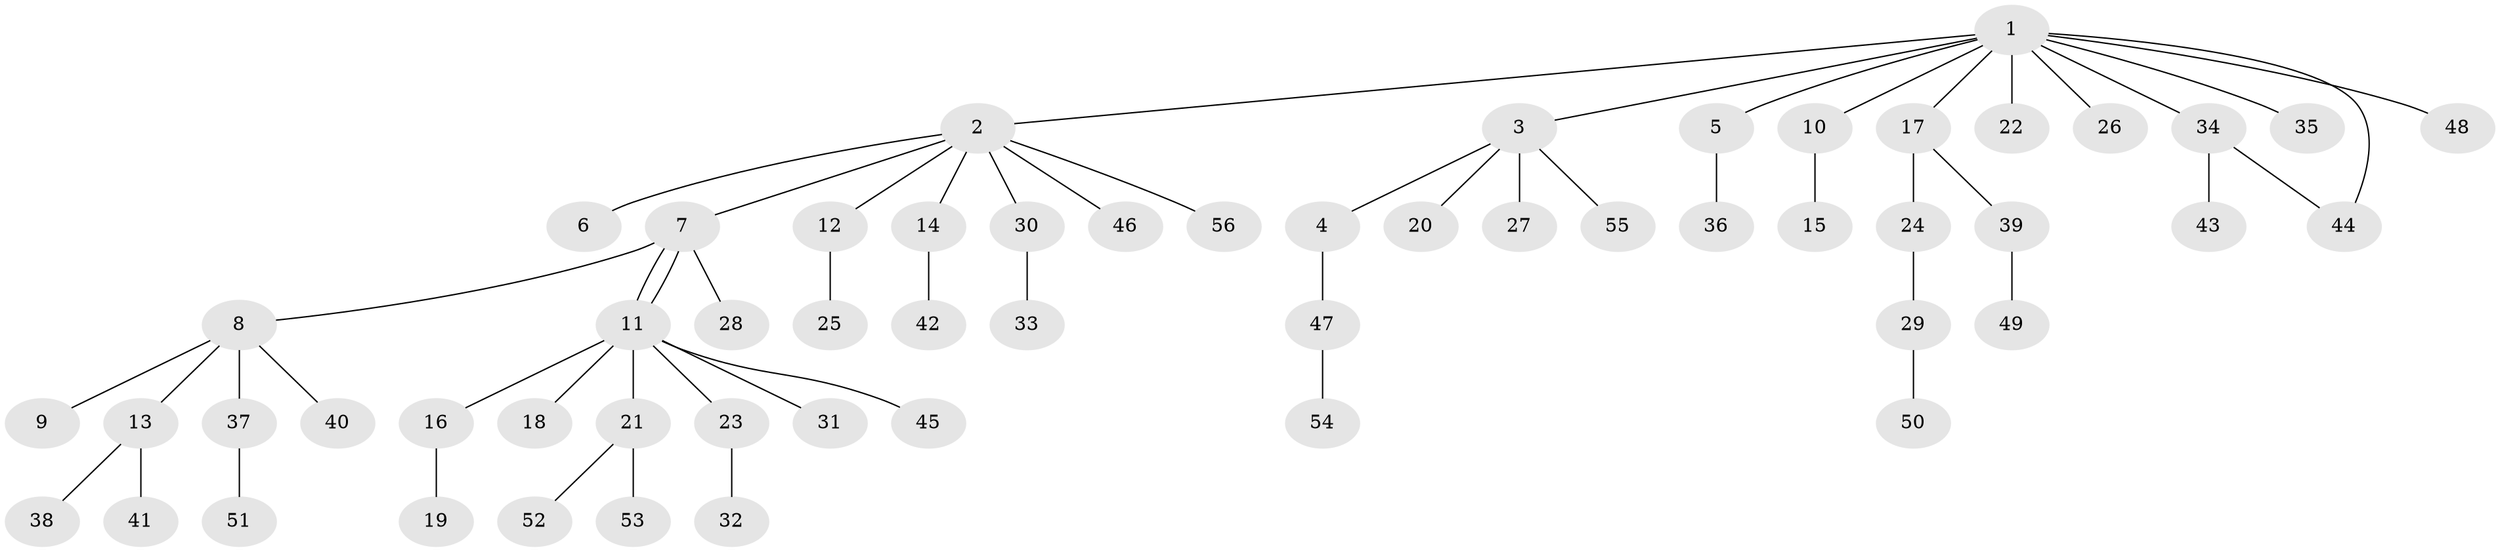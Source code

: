 // Generated by graph-tools (version 1.1) at 2025/26/03/09/25 03:26:00]
// undirected, 56 vertices, 57 edges
graph export_dot {
graph [start="1"]
  node [color=gray90,style=filled];
  1;
  2;
  3;
  4;
  5;
  6;
  7;
  8;
  9;
  10;
  11;
  12;
  13;
  14;
  15;
  16;
  17;
  18;
  19;
  20;
  21;
  22;
  23;
  24;
  25;
  26;
  27;
  28;
  29;
  30;
  31;
  32;
  33;
  34;
  35;
  36;
  37;
  38;
  39;
  40;
  41;
  42;
  43;
  44;
  45;
  46;
  47;
  48;
  49;
  50;
  51;
  52;
  53;
  54;
  55;
  56;
  1 -- 2;
  1 -- 3;
  1 -- 5;
  1 -- 10;
  1 -- 17;
  1 -- 22;
  1 -- 26;
  1 -- 34;
  1 -- 35;
  1 -- 44;
  1 -- 48;
  2 -- 6;
  2 -- 7;
  2 -- 12;
  2 -- 14;
  2 -- 30;
  2 -- 46;
  2 -- 56;
  3 -- 4;
  3 -- 20;
  3 -- 27;
  3 -- 55;
  4 -- 47;
  5 -- 36;
  7 -- 8;
  7 -- 11;
  7 -- 11;
  7 -- 28;
  8 -- 9;
  8 -- 13;
  8 -- 37;
  8 -- 40;
  10 -- 15;
  11 -- 16;
  11 -- 18;
  11 -- 21;
  11 -- 23;
  11 -- 31;
  11 -- 45;
  12 -- 25;
  13 -- 38;
  13 -- 41;
  14 -- 42;
  16 -- 19;
  17 -- 24;
  17 -- 39;
  21 -- 52;
  21 -- 53;
  23 -- 32;
  24 -- 29;
  29 -- 50;
  30 -- 33;
  34 -- 43;
  34 -- 44;
  37 -- 51;
  39 -- 49;
  47 -- 54;
}
